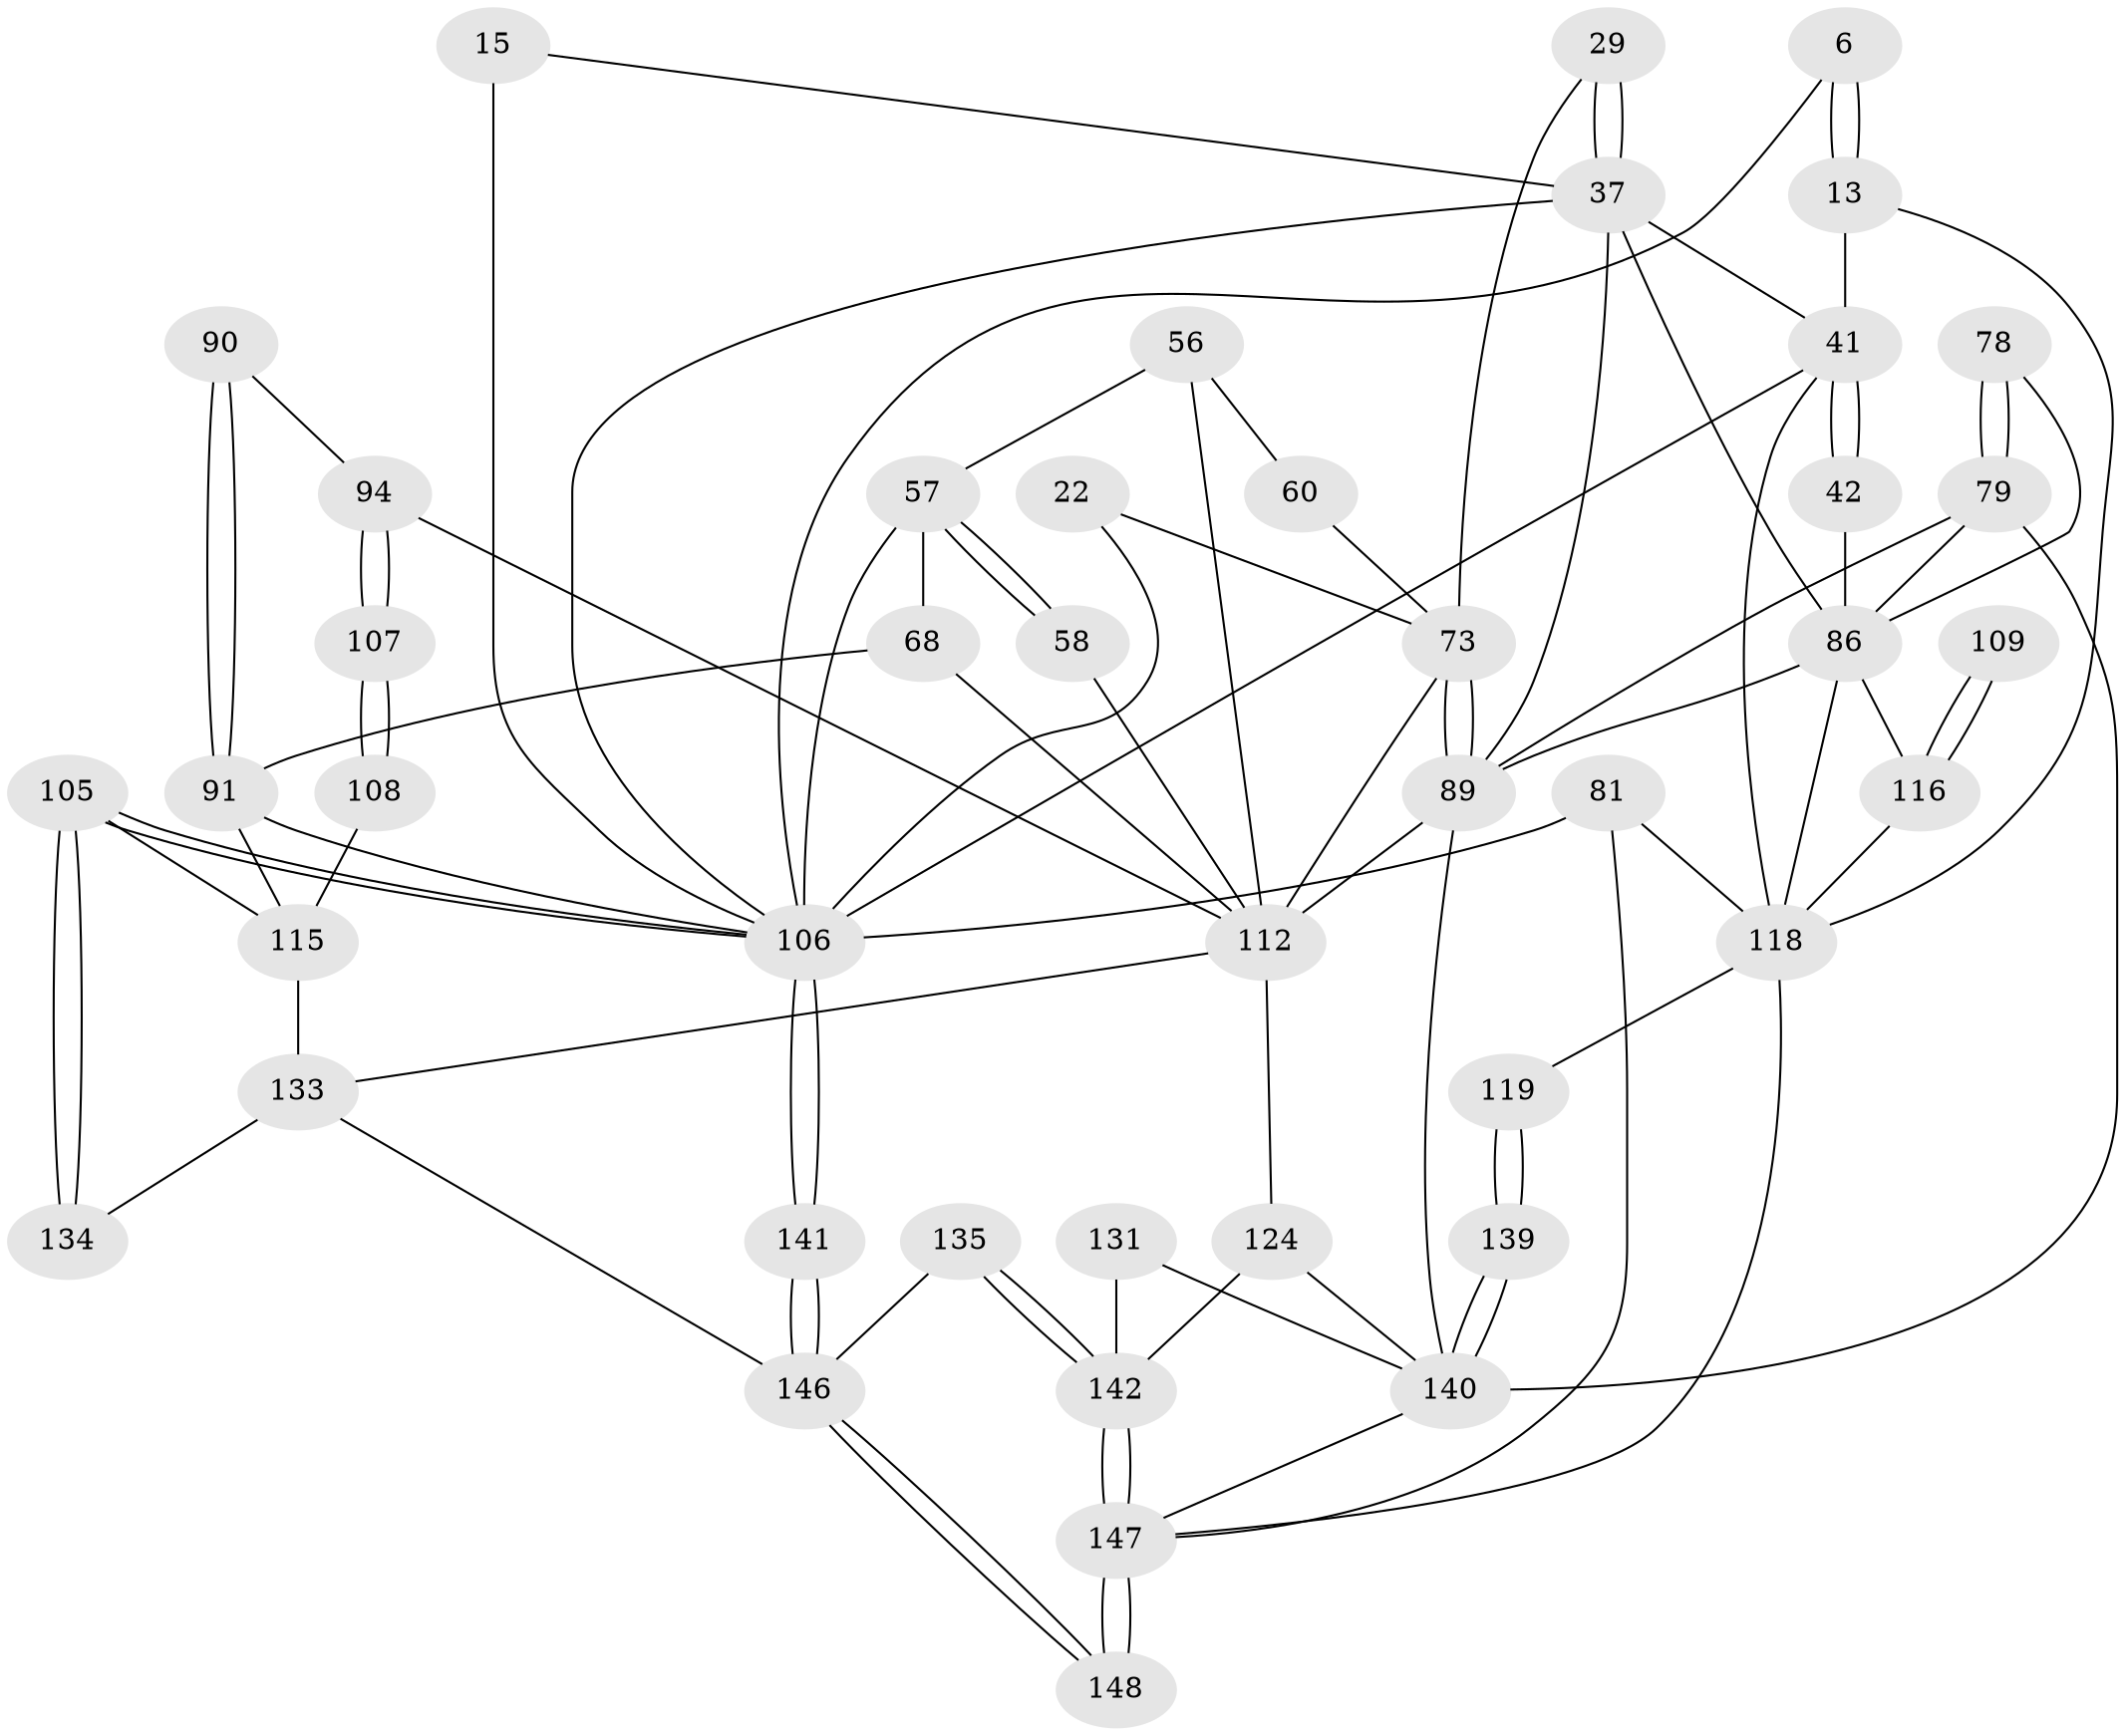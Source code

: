 // original degree distribution, {3: 0.013513513513513514, 5: 0.527027027027027, 6: 0.22297297297297297, 4: 0.23648648648648649}
// Generated by graph-tools (version 1.1) at 2025/07/03/04/25 22:07:04]
// undirected, 44 vertices, 97 edges
graph export_dot {
graph [start="1"]
  node [color=gray90,style=filled];
  6 [pos="+0.8429706440823148+0.0048404203429016175",super="+1"];
  13 [pos="+0.8892714491519188+0.08366416206566955",super="+2"];
  15 [pos="+0.6562234457443346+0.07013583825919213"];
  22 [pos="+0.41854762382962124+0.1604219446554093"];
  29 [pos="+0.5713862576779014+0.26657415326286926",super="+28+27"];
  37 [pos="+0.7356537548733891+0.33501298626003423",super="+35+34+36+24+17"];
  41 [pos="+0.9624858986727166+0.37562405449948105",super="+32+33+20"];
  42 [pos="+0.960158901624156+0.3753279010511514"];
  56 [pos="+0.34925037590479424+0.44888817746184206",super="+55"];
  57 [pos="+0.28670162047523134+0.47136853016542674",super="+49+51"];
  58 [pos="+0.2578608615646964+0.4871681308179687"];
  60 [pos="+0.36845920937916726+0.44470515440404434",super="+59"];
  68 [pos="+0.204452644067586+0.47201568381650366",super="+52"];
  73 [pos="+0.46364825794686987+0.5029473439735318",super="+72+66"];
  78 [pos="+0.824858922437264+0.565837762235166"];
  79 [pos="+0.7715210846137789+0.6036680831700503",super="+76+70+75"];
  81 [pos="+1+1",super="+4"];
  86 [pos="+0.8927807115193918+0.5988328658146523",super="+85"];
  89 [pos="+0.5052415393031967+0.5428246859126956",super="+88+77"];
  90 [pos="+0.06696510266028834+0.5643721288646386"];
  91 [pos="+0+0.5718936879102484",super="+54+80"];
  94 [pos="+0.0731519565509481+0.577001667860241",super="+93"];
  105 [pos="+0+1",super="+104"];
  106 [pos="+0+1",super="+9+21+14"];
  107 [pos="+0.07751878387641453+0.6426110761332716"];
  108 [pos="+0.07711718451067912+0.6494924209493625"];
  109 [pos="+0.9649076598822889+0.6404216021962755"];
  112 [pos="+0.26008257748260566+0.7087360768816418",super="+96+67+97+87"];
  115 [pos="+0.11712882674440522+0.7061286086557517",super="+103+102"];
  116 [pos="+0.9055020131096543+0.7106687560194638",super="+100+99+101"];
  118 [pos="+0.8613575494504616+0.8087901095912304",super="+117+84"];
  119 [pos="+0.8262650590833599+0.7980619941395245"];
  124 [pos="+0.35068106464094767+0.7603275078779634",super="+123+122"];
  131 [pos="+0.5242455717616019+0.9338714807633124"];
  133 [pos="+0.1951601210572298+0.8447324751429622",super="+114"];
  134 [pos="+0.16433311797620725+0.853294506157421",super="+128"];
  135 [pos="+0.3227944599549461+0.9261173630507125"];
  139 [pos="+0.6955483379652317+0.9277639439534975",super="+125+120"];
  140 [pos="+0.6768327619700987+0.9481764570105586",super="+138+121"];
  141 [pos="+0.04270005560448254+1"];
  142 [pos="+0.5434437556872783+1",super="+132+129+130"];
  146 [pos="+0.15050063456491905+1",super="+136+137"];
  147 [pos="+0.5674302536488349+1",super="+144+143+145"];
  148 [pos="+0.5692323693300393+1"];
  6 -- 13 [weight=2];
  6 -- 13;
  6 -- 106;
  13 -- 41;
  13 -- 118;
  15 -- 37;
  15 -- 106 [weight=2];
  22 -- 73;
  22 -- 106 [weight=2];
  29 -- 37 [weight=4];
  29 -- 37;
  29 -- 73;
  37 -- 41 [weight=2];
  37 -- 89;
  37 -- 86;
  37 -- 106;
  41 -- 42 [weight=2];
  41 -- 42;
  41 -- 118 [weight=2];
  41 -- 106;
  42 -- 86;
  56 -- 57 [weight=2];
  56 -- 60 [weight=2];
  56 -- 112;
  57 -- 58 [weight=2];
  57 -- 58;
  57 -- 68;
  57 -- 106;
  58 -- 112;
  60 -- 73 [weight=3];
  68 -- 91 [weight=2];
  68 -- 112;
  73 -- 89 [weight=3];
  73 -- 89;
  73 -- 112;
  78 -- 79 [weight=2];
  78 -- 79;
  78 -- 86;
  79 -- 89 [weight=3];
  79 -- 86;
  79 -- 140;
  81 -- 106 [weight=3];
  81 -- 147;
  81 -- 118 [weight=2];
  86 -- 116;
  86 -- 89;
  86 -- 118 [weight=2];
  89 -- 112;
  89 -- 140;
  90 -- 91 [weight=2];
  90 -- 91;
  90 -- 94;
  91 -- 106;
  91 -- 115;
  94 -- 107 [weight=2];
  94 -- 107;
  94 -- 112;
  105 -- 106;
  105 -- 106;
  105 -- 134 [weight=2];
  105 -- 134;
  105 -- 115;
  106 -- 141;
  106 -- 141;
  107 -- 108;
  107 -- 108;
  108 -- 115 [weight=2];
  109 -- 116 [weight=3];
  109 -- 116;
  112 -- 124 [weight=2];
  112 -- 133;
  115 -- 133;
  116 -- 118 [weight=3];
  118 -- 119;
  118 -- 147;
  119 -- 139 [weight=2];
  119 -- 139;
  124 -- 142 [weight=2];
  124 -- 140;
  131 -- 140 [weight=2];
  131 -- 142;
  133 -- 134 [weight=2];
  133 -- 146;
  135 -- 142 [weight=2];
  135 -- 142;
  135 -- 146;
  139 -- 140 [weight=3];
  139 -- 140;
  140 -- 147;
  141 -- 146 [weight=2];
  141 -- 146;
  142 -- 147;
  142 -- 147;
  146 -- 148;
  146 -- 148;
  147 -- 148 [weight=2];
  147 -- 148;
}

